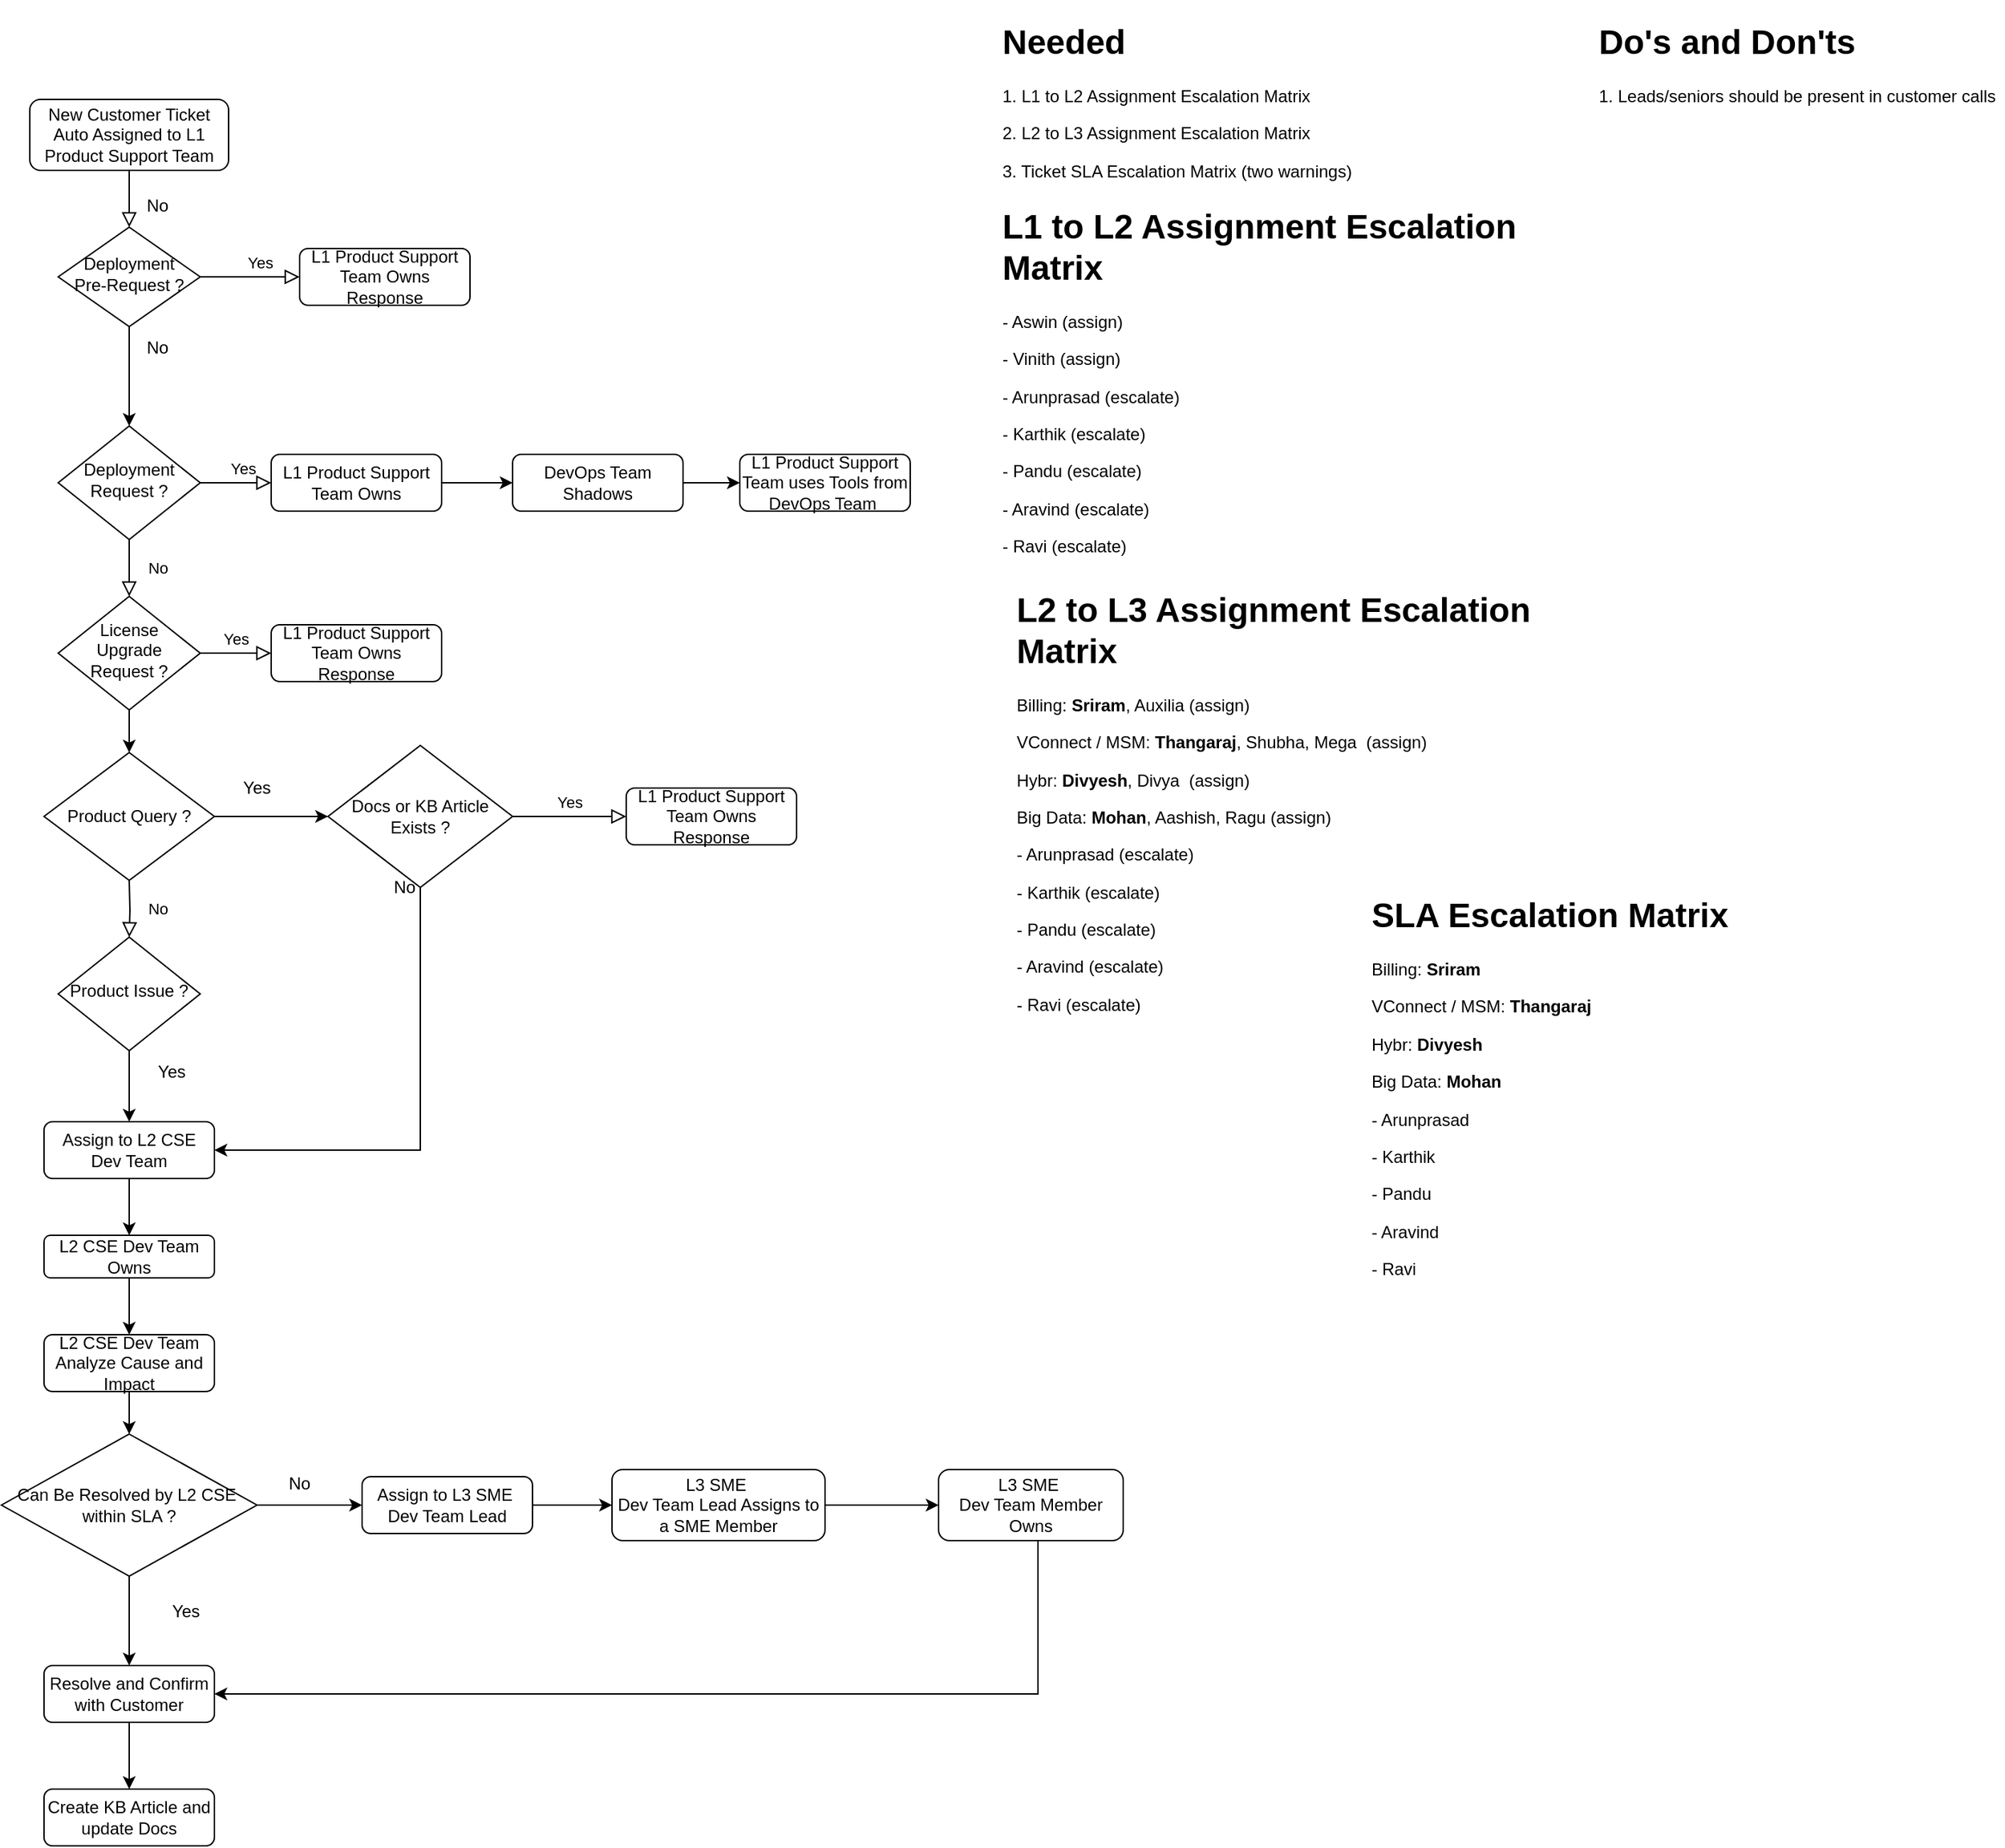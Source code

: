 <mxfile version="16.6.4" type="device"><diagram id="C5RBs43oDa-KdzZeNtuy" name="Page-1"><mxGraphModel dx="1616" dy="925" grid="1" gridSize="10" guides="1" tooltips="1" connect="1" arrows="1" fold="1" page="1" pageScale="1" pageWidth="1654" pageHeight="2336" math="0" shadow="0"><root><mxCell id="WIyWlLk6GJQsqaUBKTNV-0"/><mxCell id="WIyWlLk6GJQsqaUBKTNV-1" parent="WIyWlLk6GJQsqaUBKTNV-0"/><mxCell id="WIyWlLk6GJQsqaUBKTNV-2" value="" style="rounded=0;html=1;jettySize=auto;orthogonalLoop=1;fontSize=11;endArrow=block;endFill=0;endSize=8;strokeWidth=1;shadow=0;labelBackgroundColor=none;edgeStyle=orthogonalEdgeStyle;entryX=0.5;entryY=0;entryDx=0;entryDy=0;" parent="WIyWlLk6GJQsqaUBKTNV-1" source="WIyWlLk6GJQsqaUBKTNV-3" target="JbtCGeZRtdnYeTWFduc8-3" edge="1"><mxGeometry relative="1" as="geometry"/></mxCell><mxCell id="WIyWlLk6GJQsqaUBKTNV-3" value="New Customer Ticket Auto Assigned to L1 Product Support Team" style="rounded=1;whiteSpace=wrap;html=1;fontSize=12;glass=0;strokeWidth=1;shadow=0;" parent="WIyWlLk6GJQsqaUBKTNV-1" vertex="1"><mxGeometry x="150" y="70" width="140" height="50" as="geometry"/></mxCell><mxCell id="WIyWlLk6GJQsqaUBKTNV-4" value="No" style="rounded=0;html=1;jettySize=auto;orthogonalLoop=1;fontSize=11;endArrow=block;endFill=0;endSize=8;strokeWidth=1;shadow=0;labelBackgroundColor=none;edgeStyle=orthogonalEdgeStyle;" parent="WIyWlLk6GJQsqaUBKTNV-1" source="WIyWlLk6GJQsqaUBKTNV-6" target="WIyWlLk6GJQsqaUBKTNV-10" edge="1"><mxGeometry y="20" relative="1" as="geometry"><mxPoint as="offset"/></mxGeometry></mxCell><mxCell id="WIyWlLk6GJQsqaUBKTNV-5" value="Yes" style="edgeStyle=orthogonalEdgeStyle;rounded=0;html=1;jettySize=auto;orthogonalLoop=1;fontSize=11;endArrow=block;endFill=0;endSize=8;strokeWidth=1;shadow=0;labelBackgroundColor=none;" parent="WIyWlLk6GJQsqaUBKTNV-1" source="WIyWlLk6GJQsqaUBKTNV-6" target="WIyWlLk6GJQsqaUBKTNV-7" edge="1"><mxGeometry x="0.2" y="10" relative="1" as="geometry"><mxPoint as="offset"/></mxGeometry></mxCell><mxCell id="WIyWlLk6GJQsqaUBKTNV-6" value="Deployment Request ?" style="rhombus;whiteSpace=wrap;html=1;shadow=0;fontFamily=Helvetica;fontSize=12;align=center;strokeWidth=1;spacing=6;spacingTop=-4;" parent="WIyWlLk6GJQsqaUBKTNV-1" vertex="1"><mxGeometry x="170" y="300" width="100" height="80" as="geometry"/></mxCell><mxCell id="JbtCGeZRtdnYeTWFduc8-31" style="edgeStyle=orthogonalEdgeStyle;rounded=0;orthogonalLoop=1;jettySize=auto;html=1;entryX=0;entryY=0.5;entryDx=0;entryDy=0;" edge="1" parent="WIyWlLk6GJQsqaUBKTNV-1" source="WIyWlLk6GJQsqaUBKTNV-7" target="JbtCGeZRtdnYeTWFduc8-30"><mxGeometry relative="1" as="geometry"/></mxCell><mxCell id="WIyWlLk6GJQsqaUBKTNV-7" value="L1 Product Support Team Owns" style="rounded=1;whiteSpace=wrap;html=1;fontSize=12;glass=0;strokeWidth=1;shadow=0;" parent="WIyWlLk6GJQsqaUBKTNV-1" vertex="1"><mxGeometry x="320" y="320" width="120" height="40" as="geometry"/></mxCell><mxCell id="WIyWlLk6GJQsqaUBKTNV-9" value="Yes" style="edgeStyle=orthogonalEdgeStyle;rounded=0;html=1;jettySize=auto;orthogonalLoop=1;fontSize=11;endArrow=block;endFill=0;endSize=8;strokeWidth=1;shadow=0;labelBackgroundColor=none;" parent="WIyWlLk6GJQsqaUBKTNV-1" source="WIyWlLk6GJQsqaUBKTNV-10" target="WIyWlLk6GJQsqaUBKTNV-12" edge="1"><mxGeometry y="10" relative="1" as="geometry"><mxPoint as="offset"/></mxGeometry></mxCell><mxCell id="WIyWlLk6GJQsqaUBKTNV-10" value="License Upgrade Request ?" style="rhombus;whiteSpace=wrap;html=1;shadow=0;fontFamily=Helvetica;fontSize=12;align=center;strokeWidth=1;spacing=6;spacingTop=-4;" parent="WIyWlLk6GJQsqaUBKTNV-1" vertex="1"><mxGeometry x="170" y="420" width="100" height="80" as="geometry"/></mxCell><mxCell id="WIyWlLk6GJQsqaUBKTNV-12" value="L1 Product Support Team Owns Response" style="rounded=1;whiteSpace=wrap;html=1;fontSize=12;glass=0;strokeWidth=1;shadow=0;" parent="WIyWlLk6GJQsqaUBKTNV-1" vertex="1"><mxGeometry x="320" y="440" width="120" height="40" as="geometry"/></mxCell><mxCell id="JbtCGeZRtdnYeTWFduc8-13" style="edgeStyle=orthogonalEdgeStyle;rounded=0;orthogonalLoop=1;jettySize=auto;html=1;" edge="1" parent="WIyWlLk6GJQsqaUBKTNV-1" source="JbtCGeZRtdnYeTWFduc8-1" target="JbtCGeZRtdnYeTWFduc8-10"><mxGeometry relative="1" as="geometry"/></mxCell><mxCell id="JbtCGeZRtdnYeTWFduc8-1" value="Product Query ?" style="rhombus;whiteSpace=wrap;html=1;" vertex="1" parent="WIyWlLk6GJQsqaUBKTNV-1"><mxGeometry x="160" y="530" width="120" height="90" as="geometry"/></mxCell><mxCell id="JbtCGeZRtdnYeTWFduc8-2" value="" style="endArrow=classic;html=1;rounded=0;entryX=0.5;entryY=0;entryDx=0;entryDy=0;" edge="1" parent="WIyWlLk6GJQsqaUBKTNV-1" target="JbtCGeZRtdnYeTWFduc8-1"><mxGeometry width="50" height="50" relative="1" as="geometry"><mxPoint x="220" y="500" as="sourcePoint"/><mxPoint x="270" y="450" as="targetPoint"/></mxGeometry></mxCell><mxCell id="JbtCGeZRtdnYeTWFduc8-9" style="edgeStyle=orthogonalEdgeStyle;rounded=0;orthogonalLoop=1;jettySize=auto;html=1;entryX=0.5;entryY=0;entryDx=0;entryDy=0;" edge="1" parent="WIyWlLk6GJQsqaUBKTNV-1" source="JbtCGeZRtdnYeTWFduc8-3" target="WIyWlLk6GJQsqaUBKTNV-6"><mxGeometry relative="1" as="geometry"/></mxCell><mxCell id="JbtCGeZRtdnYeTWFduc8-3" value="Deployment Pre-Request ?" style="rhombus;whiteSpace=wrap;html=1;shadow=0;fontFamily=Helvetica;fontSize=12;align=center;strokeWidth=1;spacing=6;spacingTop=-4;" vertex="1" parent="WIyWlLk6GJQsqaUBKTNV-1"><mxGeometry x="170" y="160" width="100" height="70" as="geometry"/></mxCell><mxCell id="JbtCGeZRtdnYeTWFduc8-7" value="Yes" style="edgeStyle=orthogonalEdgeStyle;rounded=0;html=1;jettySize=auto;orthogonalLoop=1;fontSize=11;endArrow=block;endFill=0;endSize=8;strokeWidth=1;shadow=0;labelBackgroundColor=none;exitX=1;exitY=0.5;exitDx=0;exitDy=0;" edge="1" parent="WIyWlLk6GJQsqaUBKTNV-1" target="JbtCGeZRtdnYeTWFduc8-8" source="JbtCGeZRtdnYeTWFduc8-3"><mxGeometry x="0.2" y="10" relative="1" as="geometry"><mxPoint as="offset"/><mxPoint x="280" y="200" as="sourcePoint"/></mxGeometry></mxCell><mxCell id="JbtCGeZRtdnYeTWFduc8-8" value="L1 Product Support Team Owns Response" style="rounded=1;whiteSpace=wrap;html=1;fontSize=12;glass=0;strokeWidth=1;shadow=0;" vertex="1" parent="WIyWlLk6GJQsqaUBKTNV-1"><mxGeometry x="340" y="175" width="120" height="40" as="geometry"/></mxCell><mxCell id="JbtCGeZRtdnYeTWFduc8-25" style="edgeStyle=orthogonalEdgeStyle;rounded=0;orthogonalLoop=1;jettySize=auto;html=1;entryX=1;entryY=0.5;entryDx=0;entryDy=0;exitX=0.5;exitY=1;exitDx=0;exitDy=0;" edge="1" parent="WIyWlLk6GJQsqaUBKTNV-1" source="JbtCGeZRtdnYeTWFduc8-10" target="JbtCGeZRtdnYeTWFduc8-18"><mxGeometry relative="1" as="geometry"/></mxCell><mxCell id="JbtCGeZRtdnYeTWFduc8-10" value="Docs or KB Article Exists ?" style="rhombus;whiteSpace=wrap;html=1;" vertex="1" parent="WIyWlLk6GJQsqaUBKTNV-1"><mxGeometry x="360" y="525" width="130" height="100" as="geometry"/></mxCell><mxCell id="JbtCGeZRtdnYeTWFduc8-16" value="Yes" style="edgeStyle=orthogonalEdgeStyle;rounded=0;html=1;jettySize=auto;orthogonalLoop=1;fontSize=11;endArrow=block;endFill=0;endSize=8;strokeWidth=1;shadow=0;labelBackgroundColor=none;exitX=1;exitY=0.5;exitDx=0;exitDy=0;" edge="1" parent="WIyWlLk6GJQsqaUBKTNV-1" target="JbtCGeZRtdnYeTWFduc8-17" source="JbtCGeZRtdnYeTWFduc8-10"><mxGeometry y="10" relative="1" as="geometry"><mxPoint as="offset"/><mxPoint x="270" y="720" as="sourcePoint"/></mxGeometry></mxCell><mxCell id="JbtCGeZRtdnYeTWFduc8-17" value="L1 Product Support Team Owns Response" style="rounded=1;whiteSpace=wrap;html=1;fontSize=12;glass=0;strokeWidth=1;shadow=0;" vertex="1" parent="WIyWlLk6GJQsqaUBKTNV-1"><mxGeometry x="570" y="555" width="120" height="40" as="geometry"/></mxCell><mxCell id="JbtCGeZRtdnYeTWFduc8-33" style="edgeStyle=orthogonalEdgeStyle;rounded=0;orthogonalLoop=1;jettySize=auto;html=1;entryX=0.5;entryY=0;entryDx=0;entryDy=0;" edge="1" parent="WIyWlLk6GJQsqaUBKTNV-1" source="JbtCGeZRtdnYeTWFduc8-18" target="JbtCGeZRtdnYeTWFduc8-32"><mxGeometry relative="1" as="geometry"/></mxCell><mxCell id="JbtCGeZRtdnYeTWFduc8-18" value="Assign to L2 CSE Dev Team" style="rounded=1;whiteSpace=wrap;html=1;fontSize=12;glass=0;strokeWidth=1;shadow=0;" vertex="1" parent="WIyWlLk6GJQsqaUBKTNV-1"><mxGeometry x="160" y="790" width="120" height="40" as="geometry"/></mxCell><mxCell id="JbtCGeZRtdnYeTWFduc8-21" value="Yes" style="text;html=1;strokeColor=none;fillColor=none;align=center;verticalAlign=middle;whiteSpace=wrap;rounded=0;" vertex="1" parent="WIyWlLk6GJQsqaUBKTNV-1"><mxGeometry x="280" y="540" width="60" height="30" as="geometry"/></mxCell><mxCell id="JbtCGeZRtdnYeTWFduc8-22" value="No" style="rounded=0;html=1;jettySize=auto;orthogonalLoop=1;fontSize=11;endArrow=block;endFill=0;endSize=8;strokeWidth=1;shadow=0;labelBackgroundColor=none;edgeStyle=orthogonalEdgeStyle;" edge="1" parent="WIyWlLk6GJQsqaUBKTNV-1" target="JbtCGeZRtdnYeTWFduc8-23"><mxGeometry y="20" relative="1" as="geometry"><mxPoint as="offset"/><mxPoint x="220" y="620" as="sourcePoint"/></mxGeometry></mxCell><mxCell id="JbtCGeZRtdnYeTWFduc8-24" style="edgeStyle=orthogonalEdgeStyle;rounded=0;orthogonalLoop=1;jettySize=auto;html=1;entryX=0.5;entryY=0;entryDx=0;entryDy=0;" edge="1" parent="WIyWlLk6GJQsqaUBKTNV-1" source="JbtCGeZRtdnYeTWFduc8-23" target="JbtCGeZRtdnYeTWFduc8-18"><mxGeometry relative="1" as="geometry"/></mxCell><mxCell id="JbtCGeZRtdnYeTWFduc8-23" value="Product Issue ?" style="rhombus;whiteSpace=wrap;html=1;shadow=0;fontFamily=Helvetica;fontSize=12;align=center;strokeWidth=1;spacing=6;spacingTop=-4;" vertex="1" parent="WIyWlLk6GJQsqaUBKTNV-1"><mxGeometry x="170" y="660" width="100" height="80" as="geometry"/></mxCell><mxCell id="JbtCGeZRtdnYeTWFduc8-26" value="No" style="text;html=1;strokeColor=none;fillColor=none;align=center;verticalAlign=middle;whiteSpace=wrap;rounded=0;" vertex="1" parent="WIyWlLk6GJQsqaUBKTNV-1"><mxGeometry x="384" y="610" width="60" height="30" as="geometry"/></mxCell><mxCell id="JbtCGeZRtdnYeTWFduc8-27" value="Yes" style="text;html=1;strokeColor=none;fillColor=none;align=center;verticalAlign=middle;whiteSpace=wrap;rounded=0;" vertex="1" parent="WIyWlLk6GJQsqaUBKTNV-1"><mxGeometry x="220" y="740" width="60" height="30" as="geometry"/></mxCell><mxCell id="JbtCGeZRtdnYeTWFduc8-28" value="No" style="text;html=1;strokeColor=none;fillColor=none;align=center;verticalAlign=middle;whiteSpace=wrap;rounded=0;" vertex="1" parent="WIyWlLk6GJQsqaUBKTNV-1"><mxGeometry x="210" y="130" width="60" height="30" as="geometry"/></mxCell><mxCell id="JbtCGeZRtdnYeTWFduc8-29" value="No" style="text;html=1;strokeColor=none;fillColor=none;align=center;verticalAlign=middle;whiteSpace=wrap;rounded=0;" vertex="1" parent="WIyWlLk6GJQsqaUBKTNV-1"><mxGeometry x="210" y="230" width="60" height="30" as="geometry"/></mxCell><mxCell id="JbtCGeZRtdnYeTWFduc8-62" style="edgeStyle=orthogonalEdgeStyle;rounded=0;orthogonalLoop=1;jettySize=auto;html=1;" edge="1" parent="WIyWlLk6GJQsqaUBKTNV-1" source="JbtCGeZRtdnYeTWFduc8-30" target="JbtCGeZRtdnYeTWFduc8-61"><mxGeometry relative="1" as="geometry"/></mxCell><mxCell id="JbtCGeZRtdnYeTWFduc8-30" value="DevOps Team Shadows" style="rounded=1;whiteSpace=wrap;html=1;fontSize=12;glass=0;strokeWidth=1;shadow=0;" vertex="1" parent="WIyWlLk6GJQsqaUBKTNV-1"><mxGeometry x="490" y="320" width="120" height="40" as="geometry"/></mxCell><mxCell id="JbtCGeZRtdnYeTWFduc8-35" style="edgeStyle=orthogonalEdgeStyle;rounded=0;orthogonalLoop=1;jettySize=auto;html=1;entryX=0.5;entryY=0;entryDx=0;entryDy=0;" edge="1" parent="WIyWlLk6GJQsqaUBKTNV-1" source="JbtCGeZRtdnYeTWFduc8-32" target="JbtCGeZRtdnYeTWFduc8-34"><mxGeometry relative="1" as="geometry"/></mxCell><mxCell id="JbtCGeZRtdnYeTWFduc8-32" value="L2 CSE Dev Team Owns" style="rounded=1;whiteSpace=wrap;html=1;fontSize=12;glass=0;strokeWidth=1;shadow=0;" vertex="1" parent="WIyWlLk6GJQsqaUBKTNV-1"><mxGeometry x="160" y="870" width="120" height="30" as="geometry"/></mxCell><mxCell id="JbtCGeZRtdnYeTWFduc8-37" style="edgeStyle=orthogonalEdgeStyle;rounded=0;orthogonalLoop=1;jettySize=auto;html=1;entryX=0.5;entryY=0;entryDx=0;entryDy=0;" edge="1" parent="WIyWlLk6GJQsqaUBKTNV-1" source="JbtCGeZRtdnYeTWFduc8-34" target="JbtCGeZRtdnYeTWFduc8-36"><mxGeometry relative="1" as="geometry"/></mxCell><mxCell id="JbtCGeZRtdnYeTWFduc8-34" value="L2 CSE Dev Team Analyze Cause and Impact" style="rounded=1;whiteSpace=wrap;html=1;fontSize=12;glass=0;strokeWidth=1;shadow=0;" vertex="1" parent="WIyWlLk6GJQsqaUBKTNV-1"><mxGeometry x="160" y="940" width="120" height="40" as="geometry"/></mxCell><mxCell id="JbtCGeZRtdnYeTWFduc8-40" style="edgeStyle=orthogonalEdgeStyle;rounded=0;orthogonalLoop=1;jettySize=auto;html=1;entryX=0.5;entryY=0;entryDx=0;entryDy=0;" edge="1" parent="WIyWlLk6GJQsqaUBKTNV-1" source="JbtCGeZRtdnYeTWFduc8-36" target="JbtCGeZRtdnYeTWFduc8-38"><mxGeometry relative="1" as="geometry"/></mxCell><mxCell id="JbtCGeZRtdnYeTWFduc8-43" style="edgeStyle=orthogonalEdgeStyle;rounded=0;orthogonalLoop=1;jettySize=auto;html=1;entryX=0;entryY=0.5;entryDx=0;entryDy=0;" edge="1" parent="WIyWlLk6GJQsqaUBKTNV-1" source="JbtCGeZRtdnYeTWFduc8-36" target="JbtCGeZRtdnYeTWFduc8-42"><mxGeometry relative="1" as="geometry"/></mxCell><mxCell id="JbtCGeZRtdnYeTWFduc8-36" value="Can Be Resolved by L2 CSE&amp;nbsp; within SLA ?" style="rhombus;whiteSpace=wrap;html=1;" vertex="1" parent="WIyWlLk6GJQsqaUBKTNV-1"><mxGeometry x="130" y="1010" width="180" height="100" as="geometry"/></mxCell><mxCell id="JbtCGeZRtdnYeTWFduc8-65" style="edgeStyle=orthogonalEdgeStyle;rounded=0;orthogonalLoop=1;jettySize=auto;html=1;entryX=0.5;entryY=0;entryDx=0;entryDy=0;" edge="1" parent="WIyWlLk6GJQsqaUBKTNV-1" source="JbtCGeZRtdnYeTWFduc8-38" target="JbtCGeZRtdnYeTWFduc8-64"><mxGeometry relative="1" as="geometry"/></mxCell><mxCell id="JbtCGeZRtdnYeTWFduc8-38" value="Resolve and Confirm with Customer" style="rounded=1;whiteSpace=wrap;html=1;fontSize=12;glass=0;strokeWidth=1;shadow=0;" vertex="1" parent="WIyWlLk6GJQsqaUBKTNV-1"><mxGeometry x="160" y="1173" width="120" height="40" as="geometry"/></mxCell><mxCell id="JbtCGeZRtdnYeTWFduc8-39" value="Yes" style="text;html=1;strokeColor=none;fillColor=none;align=center;verticalAlign=middle;whiteSpace=wrap;rounded=0;" vertex="1" parent="WIyWlLk6GJQsqaUBKTNV-1"><mxGeometry x="230" y="1120" width="60" height="30" as="geometry"/></mxCell><mxCell id="JbtCGeZRtdnYeTWFduc8-41" value="No" style="text;html=1;strokeColor=none;fillColor=none;align=center;verticalAlign=middle;whiteSpace=wrap;rounded=0;" vertex="1" parent="WIyWlLk6GJQsqaUBKTNV-1"><mxGeometry x="310" y="1030" width="60" height="30" as="geometry"/></mxCell><mxCell id="JbtCGeZRtdnYeTWFduc8-45" style="edgeStyle=orthogonalEdgeStyle;rounded=0;orthogonalLoop=1;jettySize=auto;html=1;" edge="1" parent="WIyWlLk6GJQsqaUBKTNV-1" source="JbtCGeZRtdnYeTWFduc8-42" target="JbtCGeZRtdnYeTWFduc8-44"><mxGeometry relative="1" as="geometry"/></mxCell><mxCell id="JbtCGeZRtdnYeTWFduc8-42" value="Assign to L3 SME&amp;nbsp;&lt;br&gt;Dev Team Lead" style="rounded=1;whiteSpace=wrap;html=1;fontSize=12;glass=0;strokeWidth=1;shadow=0;" vertex="1" parent="WIyWlLk6GJQsqaUBKTNV-1"><mxGeometry x="384" y="1040" width="120" height="40" as="geometry"/></mxCell><mxCell id="JbtCGeZRtdnYeTWFduc8-51" style="edgeStyle=orthogonalEdgeStyle;rounded=0;orthogonalLoop=1;jettySize=auto;html=1;entryX=0;entryY=0.5;entryDx=0;entryDy=0;" edge="1" parent="WIyWlLk6GJQsqaUBKTNV-1" source="JbtCGeZRtdnYeTWFduc8-44" target="JbtCGeZRtdnYeTWFduc8-56"><mxGeometry relative="1" as="geometry"/></mxCell><mxCell id="JbtCGeZRtdnYeTWFduc8-44" value="L3 SME&amp;nbsp;&lt;br&gt;Dev Team Lead Assigns to a SME Member" style="rounded=1;whiteSpace=wrap;html=1;fontSize=12;glass=0;strokeWidth=1;shadow=0;" vertex="1" parent="WIyWlLk6GJQsqaUBKTNV-1"><mxGeometry x="560" y="1035" width="150" height="50" as="geometry"/></mxCell><mxCell id="JbtCGeZRtdnYeTWFduc8-68" style="edgeStyle=orthogonalEdgeStyle;rounded=0;orthogonalLoop=1;jettySize=auto;html=1;entryX=1;entryY=0.5;entryDx=0;entryDy=0;exitX=0.5;exitY=1;exitDx=0;exitDy=0;" edge="1" parent="WIyWlLk6GJQsqaUBKTNV-1" source="JbtCGeZRtdnYeTWFduc8-56" target="JbtCGeZRtdnYeTWFduc8-38"><mxGeometry relative="1" as="geometry"><Array as="points"><mxPoint x="860" y="1085"/><mxPoint x="860" y="1193"/></Array></mxGeometry></mxCell><mxCell id="JbtCGeZRtdnYeTWFduc8-56" value="L3 SME&amp;nbsp;&lt;br&gt;Dev Team Member Owns" style="rounded=1;whiteSpace=wrap;html=1;fontSize=12;glass=0;strokeWidth=1;shadow=0;" vertex="1" parent="WIyWlLk6GJQsqaUBKTNV-1"><mxGeometry x="790" y="1035" width="130" height="50" as="geometry"/></mxCell><mxCell id="JbtCGeZRtdnYeTWFduc8-59" value="&lt;h1&gt;Needed&lt;/h1&gt;&lt;p&gt;1. L1 to L2 Assignment Escalation Matrix&lt;/p&gt;&lt;p&gt;2. L2 to L3 Assignment Escalation Matrix&lt;/p&gt;&lt;p&gt;3. Ticket SLA Escalation Matrix (two warnings)&lt;/p&gt;" style="text;html=1;strokeColor=none;fillColor=none;spacing=5;spacingTop=-20;whiteSpace=wrap;overflow=hidden;rounded=0;" vertex="1" parent="WIyWlLk6GJQsqaUBKTNV-1"><mxGeometry x="830" y="10" width="290" height="160" as="geometry"/></mxCell><mxCell id="JbtCGeZRtdnYeTWFduc8-60" value="&lt;h1&gt;Do's and Don'ts&lt;/h1&gt;&lt;p&gt;1. Leads/seniors should be present in customer calls&lt;/p&gt;" style="text;html=1;strokeColor=none;fillColor=none;spacing=5;spacingTop=-20;whiteSpace=wrap;overflow=hidden;rounded=0;" vertex="1" parent="WIyWlLk6GJQsqaUBKTNV-1"><mxGeometry x="1250" y="10" width="290" height="100" as="geometry"/></mxCell><mxCell id="JbtCGeZRtdnYeTWFduc8-61" value="L1 Product Support Team uses Tools from DevOps Team&amp;nbsp;" style="rounded=1;whiteSpace=wrap;html=1;fontSize=12;glass=0;strokeWidth=1;shadow=0;" vertex="1" parent="WIyWlLk6GJQsqaUBKTNV-1"><mxGeometry x="650" y="320" width="120" height="40" as="geometry"/></mxCell><mxCell id="JbtCGeZRtdnYeTWFduc8-64" value="Create KB Article and update Docs" style="rounded=1;whiteSpace=wrap;html=1;fontSize=12;glass=0;strokeWidth=1;shadow=0;" vertex="1" parent="WIyWlLk6GJQsqaUBKTNV-1"><mxGeometry x="160" y="1260" width="120" height="40" as="geometry"/></mxCell><mxCell id="JbtCGeZRtdnYeTWFduc8-69" value="&lt;h1&gt;L1 to L2 Assignment Escalation Matrix&lt;/h1&gt;&lt;p&gt;- Aswin (assign)&lt;/p&gt;&lt;p&gt;- Vinith (assign)&lt;/p&gt;&lt;p&gt;- Arunprasad (escalate)&lt;/p&gt;&lt;p&gt;- Karthik (escalate)&lt;/p&gt;&lt;p&gt;- Pandu (escalate)&lt;/p&gt;&lt;p&gt;- Aravind (escalate)&lt;/p&gt;&lt;p&gt;- Ravi (escalate)&lt;/p&gt;&lt;p&gt;&lt;br&gt;&lt;/p&gt;&lt;p&gt;&lt;br&gt;&lt;/p&gt;" style="text;html=1;strokeColor=none;fillColor=none;spacing=5;spacingTop=-20;whiteSpace=wrap;overflow=hidden;rounded=0;" vertex="1" parent="WIyWlLk6GJQsqaUBKTNV-1"><mxGeometry x="830" y="140" width="390" height="270" as="geometry"/></mxCell><mxCell id="JbtCGeZRtdnYeTWFduc8-70" value="&lt;h1&gt;L2 to L3 Assignment Escalation Matrix&lt;/h1&gt;&lt;p&gt;Billing: &lt;b&gt;Sriram&lt;/b&gt;, Auxilia (assign)&lt;/p&gt;&lt;p&gt;VConnect / MSM: &lt;b&gt;Thangaraj&lt;/b&gt;, Shubha, Mega&amp;nbsp; (assign)&lt;/p&gt;&lt;p&gt;Hybr: &lt;b&gt;Divyesh&lt;/b&gt;, Divya&amp;nbsp; (assign)&lt;/p&gt;&lt;p&gt;Big Data: &lt;b&gt;Mohan&lt;/b&gt;, Aashish, Ragu (assign)&lt;/p&gt;&lt;p&gt;- Arunprasad (escalate)&lt;/p&gt;&lt;p&gt;- Karthik (escalate)&lt;/p&gt;&lt;p&gt;- Pandu (escalate)&lt;/p&gt;&lt;p&gt;- Aravind (escalate)&lt;/p&gt;&lt;p&gt;- Ravi (escalate)&lt;/p&gt;&lt;p&gt;&lt;br&gt;&lt;/p&gt;&lt;p&gt;&lt;br&gt;&lt;/p&gt;" style="text;html=1;strokeColor=none;fillColor=none;spacing=5;spacingTop=-20;whiteSpace=wrap;overflow=hidden;rounded=0;" vertex="1" parent="WIyWlLk6GJQsqaUBKTNV-1"><mxGeometry x="840" y="410" width="390" height="320" as="geometry"/></mxCell><mxCell id="JbtCGeZRtdnYeTWFduc8-71" value="&lt;h1&gt;SLA Escalation Matrix&lt;/h1&gt;&lt;p&gt;Billing: &lt;b&gt;Sriram&lt;/b&gt;&lt;/p&gt;&lt;p&gt;VConnect / MSM: &lt;b&gt;Thangaraj&lt;/b&gt;&lt;/p&gt;&lt;p&gt;Hybr: &lt;b&gt;Divyesh&lt;/b&gt;&lt;/p&gt;&lt;p&gt;Big Data: &lt;b&gt;Mohan&lt;/b&gt;&lt;/p&gt;&lt;p&gt;- Arunprasad&lt;/p&gt;&lt;p&gt;- Karthik&lt;/p&gt;&lt;p&gt;- Pandu&lt;/p&gt;&lt;p&gt;- Aravind&lt;/p&gt;&lt;p&gt;- Ravi&lt;/p&gt;&lt;p&gt;&lt;br&gt;&lt;/p&gt;&lt;p&gt;&lt;br&gt;&lt;/p&gt;" style="text;html=1;strokeColor=none;fillColor=none;spacing=5;spacingTop=-20;whiteSpace=wrap;overflow=hidden;rounded=0;" vertex="1" parent="WIyWlLk6GJQsqaUBKTNV-1"><mxGeometry x="1090" y="625" width="390" height="280" as="geometry"/></mxCell></root></mxGraphModel></diagram></mxfile>